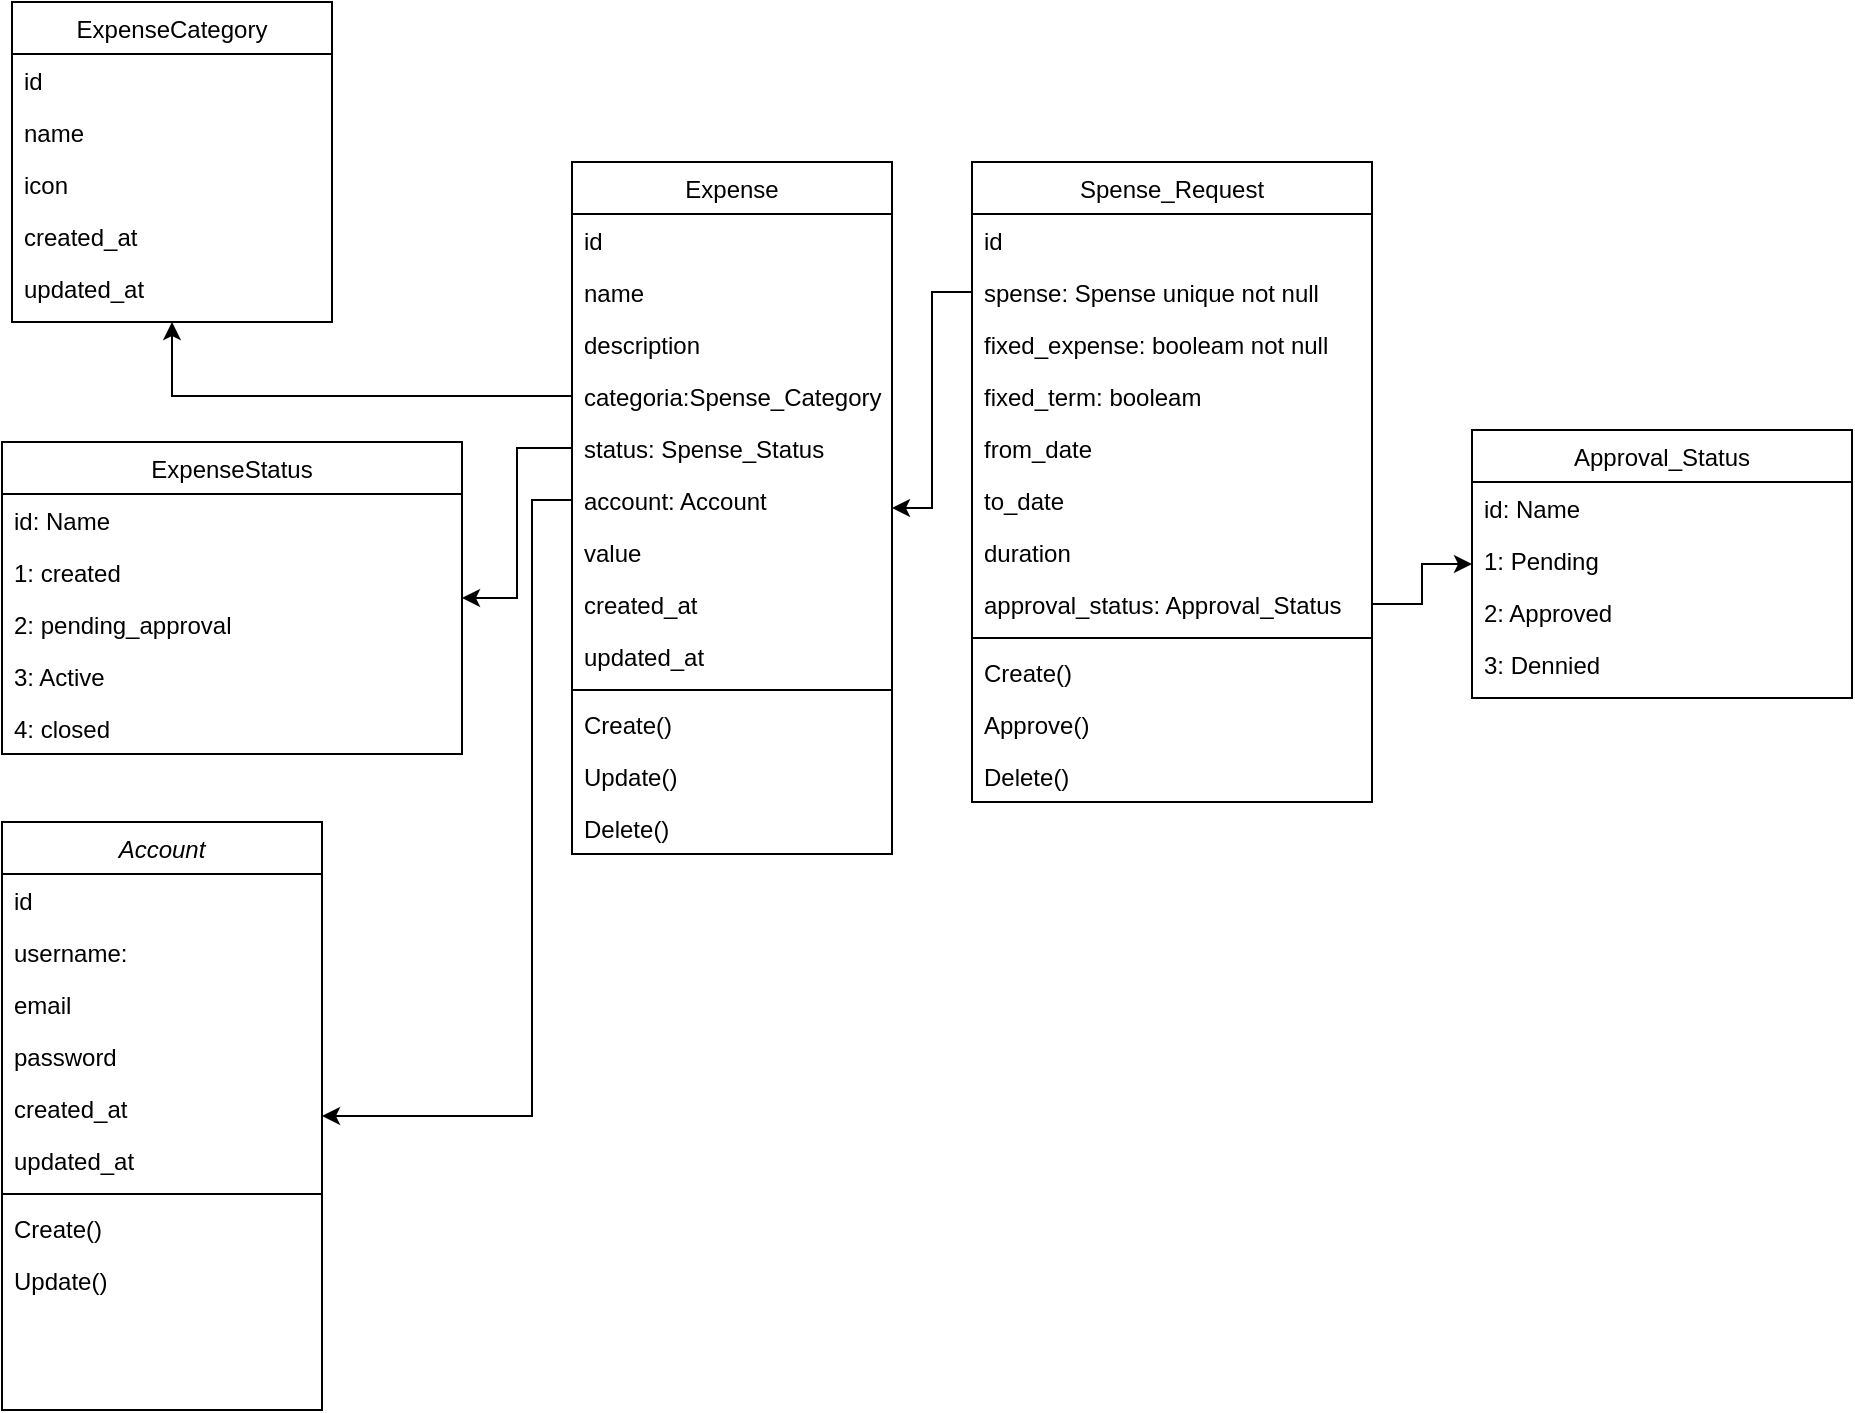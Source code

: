 <mxfile version="26.0.16">
  <diagram id="C5RBs43oDa-KdzZeNtuy" name="Page-1">
    <mxGraphModel dx="733" dy="437" grid="1" gridSize="10" guides="1" tooltips="1" connect="1" arrows="1" fold="1" page="1" pageScale="1" pageWidth="827" pageHeight="1169" math="0" shadow="0">
      <root>
        <mxCell id="WIyWlLk6GJQsqaUBKTNV-0" />
        <mxCell id="WIyWlLk6GJQsqaUBKTNV-1" parent="WIyWlLk6GJQsqaUBKTNV-0" />
        <mxCell id="zkfFHV4jXpPFQw0GAbJ--0" value="Account" style="swimlane;fontStyle=2;align=center;verticalAlign=top;childLayout=stackLayout;horizontal=1;startSize=26;horizontalStack=0;resizeParent=1;resizeLast=0;collapsible=1;marginBottom=0;rounded=0;shadow=0;strokeWidth=1;" parent="WIyWlLk6GJQsqaUBKTNV-1" vertex="1">
          <mxGeometry x="35" y="450" width="160" height="294" as="geometry">
            <mxRectangle x="70" y="480" width="160" height="26" as="alternateBounds" />
          </mxGeometry>
        </mxCell>
        <mxCell id="zkfFHV4jXpPFQw0GAbJ--1" value="id" style="text;align=left;verticalAlign=top;spacingLeft=4;spacingRight=4;overflow=hidden;rotatable=0;points=[[0,0.5],[1,0.5]];portConstraint=eastwest;" parent="zkfFHV4jXpPFQw0GAbJ--0" vertex="1">
          <mxGeometry y="26" width="160" height="26" as="geometry" />
        </mxCell>
        <mxCell id="zkfFHV4jXpPFQw0GAbJ--2" value="username:" style="text;align=left;verticalAlign=top;spacingLeft=4;spacingRight=4;overflow=hidden;rotatable=0;points=[[0,0.5],[1,0.5]];portConstraint=eastwest;rounded=0;shadow=0;html=0;" parent="zkfFHV4jXpPFQw0GAbJ--0" vertex="1">
          <mxGeometry y="52" width="160" height="26" as="geometry" />
        </mxCell>
        <mxCell id="zkfFHV4jXpPFQw0GAbJ--3" value="email" style="text;align=left;verticalAlign=top;spacingLeft=4;spacingRight=4;overflow=hidden;rotatable=0;points=[[0,0.5],[1,0.5]];portConstraint=eastwest;rounded=0;shadow=0;html=0;" parent="zkfFHV4jXpPFQw0GAbJ--0" vertex="1">
          <mxGeometry y="78" width="160" height="26" as="geometry" />
        </mxCell>
        <mxCell id="zkfFHV4jXpPFQw0GAbJ--5" value="password" style="text;align=left;verticalAlign=top;spacingLeft=4;spacingRight=4;overflow=hidden;rotatable=0;points=[[0,0.5],[1,0.5]];portConstraint=eastwest;" parent="zkfFHV4jXpPFQw0GAbJ--0" vertex="1">
          <mxGeometry y="104" width="160" height="26" as="geometry" />
        </mxCell>
        <mxCell id="mx2U4XrMSCrhuWmnTMc3-14" value="created_at" style="text;align=left;verticalAlign=top;spacingLeft=4;spacingRight=4;overflow=hidden;rotatable=0;points=[[0,0.5],[1,0.5]];portConstraint=eastwest;" parent="zkfFHV4jXpPFQw0GAbJ--0" vertex="1">
          <mxGeometry y="130" width="160" height="26" as="geometry" />
        </mxCell>
        <mxCell id="mx2U4XrMSCrhuWmnTMc3-13" value="updated_at" style="text;align=left;verticalAlign=top;spacingLeft=4;spacingRight=4;overflow=hidden;rotatable=0;points=[[0,0.5],[1,0.5]];portConstraint=eastwest;" parent="zkfFHV4jXpPFQw0GAbJ--0" vertex="1">
          <mxGeometry y="156" width="160" height="26" as="geometry" />
        </mxCell>
        <mxCell id="zkfFHV4jXpPFQw0GAbJ--4" value="" style="line;html=1;strokeWidth=1;align=left;verticalAlign=middle;spacingTop=-1;spacingLeft=3;spacingRight=3;rotatable=0;labelPosition=right;points=[];portConstraint=eastwest;" parent="zkfFHV4jXpPFQw0GAbJ--0" vertex="1">
          <mxGeometry y="182" width="160" height="8" as="geometry" />
        </mxCell>
        <mxCell id="6K_JBQKOD2oM8bFAcc76-9" value="Create()" style="text;align=left;verticalAlign=top;spacingLeft=4;spacingRight=4;overflow=hidden;rotatable=0;points=[[0,0.5],[1,0.5]];portConstraint=eastwest;" parent="zkfFHV4jXpPFQw0GAbJ--0" vertex="1">
          <mxGeometry y="190" width="160" height="26" as="geometry" />
        </mxCell>
        <mxCell id="6K_JBQKOD2oM8bFAcc76-3" value="Update()" style="text;align=left;verticalAlign=top;spacingLeft=4;spacingRight=4;overflow=hidden;rotatable=0;points=[[0,0.5],[1,0.5]];portConstraint=eastwest;rounded=0;shadow=0;html=0;" parent="zkfFHV4jXpPFQw0GAbJ--0" vertex="1">
          <mxGeometry y="216" width="160" height="26" as="geometry" />
        </mxCell>
        <mxCell id="zkfFHV4jXpPFQw0GAbJ--17" value="Expense" style="swimlane;fontStyle=0;align=center;verticalAlign=top;childLayout=stackLayout;horizontal=1;startSize=26;horizontalStack=0;resizeParent=1;resizeLast=0;collapsible=1;marginBottom=0;rounded=0;shadow=0;strokeWidth=1;" parent="WIyWlLk6GJQsqaUBKTNV-1" vertex="1">
          <mxGeometry x="320" y="120" width="160" height="346" as="geometry">
            <mxRectangle x="550" y="140" width="160" height="26" as="alternateBounds" />
          </mxGeometry>
        </mxCell>
        <mxCell id="zkfFHV4jXpPFQw0GAbJ--18" value="id" style="text;align=left;verticalAlign=top;spacingLeft=4;spacingRight=4;overflow=hidden;rotatable=0;points=[[0,0.5],[1,0.5]];portConstraint=eastwest;" parent="zkfFHV4jXpPFQw0GAbJ--17" vertex="1">
          <mxGeometry y="26" width="160" height="26" as="geometry" />
        </mxCell>
        <mxCell id="zkfFHV4jXpPFQw0GAbJ--19" value="name" style="text;align=left;verticalAlign=top;spacingLeft=4;spacingRight=4;overflow=hidden;rotatable=0;points=[[0,0.5],[1,0.5]];portConstraint=eastwest;rounded=0;shadow=0;html=0;" parent="zkfFHV4jXpPFQw0GAbJ--17" vertex="1">
          <mxGeometry y="52" width="160" height="26" as="geometry" />
        </mxCell>
        <mxCell id="KyPs0b00EE-XNdc4qA2e-38" value="description" style="text;align=left;verticalAlign=top;spacingLeft=4;spacingRight=4;overflow=hidden;rotatable=0;points=[[0,0.5],[1,0.5]];portConstraint=eastwest;rounded=0;shadow=0;html=0;" vertex="1" parent="zkfFHV4jXpPFQw0GAbJ--17">
          <mxGeometry y="78" width="160" height="26" as="geometry" />
        </mxCell>
        <mxCell id="zkfFHV4jXpPFQw0GAbJ--22" value="categoria:Spense_Category" style="text;align=left;verticalAlign=top;spacingLeft=4;spacingRight=4;overflow=hidden;rotatable=0;points=[[0,0.5],[1,0.5]];portConstraint=eastwest;rounded=0;shadow=0;html=0;" parent="zkfFHV4jXpPFQw0GAbJ--17" vertex="1">
          <mxGeometry y="104" width="160" height="26" as="geometry" />
        </mxCell>
        <mxCell id="KyPs0b00EE-XNdc4qA2e-37" value="status: Spense_Status" style="text;align=left;verticalAlign=top;spacingLeft=4;spacingRight=4;overflow=hidden;rotatable=0;points=[[0,0.5],[1,0.5]];portConstraint=eastwest;" vertex="1" parent="zkfFHV4jXpPFQw0GAbJ--17">
          <mxGeometry y="130" width="160" height="26" as="geometry" />
        </mxCell>
        <mxCell id="mx2U4XrMSCrhuWmnTMc3-45" value="account: Account" style="text;align=left;verticalAlign=top;spacingLeft=4;spacingRight=4;overflow=hidden;rotatable=0;points=[[0,0.5],[1,0.5]];portConstraint=eastwest;" parent="zkfFHV4jXpPFQw0GAbJ--17" vertex="1">
          <mxGeometry y="156" width="160" height="26" as="geometry" />
        </mxCell>
        <mxCell id="zkfFHV4jXpPFQw0GAbJ--20" value="value" style="text;align=left;verticalAlign=top;spacingLeft=4;spacingRight=4;overflow=hidden;rotatable=0;points=[[0,0.5],[1,0.5]];portConstraint=eastwest;rounded=0;shadow=0;html=0;" parent="zkfFHV4jXpPFQw0GAbJ--17" vertex="1">
          <mxGeometry y="182" width="160" height="26" as="geometry" />
        </mxCell>
        <mxCell id="mx2U4XrMSCrhuWmnTMc3-15" value="created_at" style="text;align=left;verticalAlign=top;spacingLeft=4;spacingRight=4;overflow=hidden;rotatable=0;points=[[0,0.5],[1,0.5]];portConstraint=eastwest;" parent="zkfFHV4jXpPFQw0GAbJ--17" vertex="1">
          <mxGeometry y="208" width="160" height="26" as="geometry" />
        </mxCell>
        <mxCell id="mx2U4XrMSCrhuWmnTMc3-16" value="updated_at" style="text;align=left;verticalAlign=top;spacingLeft=4;spacingRight=4;overflow=hidden;rotatable=0;points=[[0,0.5],[1,0.5]];portConstraint=eastwest;" parent="zkfFHV4jXpPFQw0GAbJ--17" vertex="1">
          <mxGeometry y="234" width="160" height="26" as="geometry" />
        </mxCell>
        <mxCell id="zkfFHV4jXpPFQw0GAbJ--23" value="" style="line;html=1;strokeWidth=1;align=left;verticalAlign=middle;spacingTop=-1;spacingLeft=3;spacingRight=3;rotatable=0;labelPosition=right;points=[];portConstraint=eastwest;" parent="zkfFHV4jXpPFQw0GAbJ--17" vertex="1">
          <mxGeometry y="260" width="160" height="8" as="geometry" />
        </mxCell>
        <mxCell id="mx2U4XrMSCrhuWmnTMc3-17" value="Create()" style="text;align=left;verticalAlign=top;spacingLeft=4;spacingRight=4;overflow=hidden;rotatable=0;points=[[0,0.5],[1,0.5]];portConstraint=eastwest;" parent="zkfFHV4jXpPFQw0GAbJ--17" vertex="1">
          <mxGeometry y="268" width="160" height="26" as="geometry" />
        </mxCell>
        <mxCell id="mx2U4XrMSCrhuWmnTMc3-18" value="Update()" style="text;align=left;verticalAlign=top;spacingLeft=4;spacingRight=4;overflow=hidden;rotatable=0;points=[[0,0.5],[1,0.5]];portConstraint=eastwest;rounded=0;shadow=0;html=0;" parent="zkfFHV4jXpPFQw0GAbJ--17" vertex="1">
          <mxGeometry y="294" width="160" height="26" as="geometry" />
        </mxCell>
        <mxCell id="KyPs0b00EE-XNdc4qA2e-35" value="Delete()" style="text;align=left;verticalAlign=top;spacingLeft=4;spacingRight=4;overflow=hidden;rotatable=0;points=[[0,0.5],[1,0.5]];portConstraint=eastwest;rounded=0;shadow=0;html=0;" vertex="1" parent="zkfFHV4jXpPFQw0GAbJ--17">
          <mxGeometry y="320" width="160" height="26" as="geometry" />
        </mxCell>
        <mxCell id="mx2U4XrMSCrhuWmnTMc3-0" value="ExpenseCategory" style="swimlane;fontStyle=0;align=center;verticalAlign=top;childLayout=stackLayout;horizontal=1;startSize=26;horizontalStack=0;resizeParent=1;resizeLast=0;collapsible=1;marginBottom=0;rounded=0;shadow=0;strokeWidth=1;" parent="WIyWlLk6GJQsqaUBKTNV-1" vertex="1">
          <mxGeometry x="40" y="40" width="160" height="160" as="geometry">
            <mxRectangle x="550" y="140" width="160" height="26" as="alternateBounds" />
          </mxGeometry>
        </mxCell>
        <mxCell id="KyPs0b00EE-XNdc4qA2e-6" value="id" style="text;align=left;verticalAlign=top;spacingLeft=4;spacingRight=4;overflow=hidden;rotatable=0;points=[[0,0.5],[1,0.5]];portConstraint=eastwest;" vertex="1" parent="mx2U4XrMSCrhuWmnTMc3-0">
          <mxGeometry y="26" width="160" height="26" as="geometry" />
        </mxCell>
        <mxCell id="KyPs0b00EE-XNdc4qA2e-9" value="name" style="text;align=left;verticalAlign=top;spacingLeft=4;spacingRight=4;overflow=hidden;rotatable=0;points=[[0,0.5],[1,0.5]];portConstraint=eastwest;" vertex="1" parent="mx2U4XrMSCrhuWmnTMc3-0">
          <mxGeometry y="52" width="160" height="26" as="geometry" />
        </mxCell>
        <mxCell id="KyPs0b00EE-XNdc4qA2e-10" value="icon" style="text;align=left;verticalAlign=top;spacingLeft=4;spacingRight=4;overflow=hidden;rotatable=0;points=[[0,0.5],[1,0.5]];portConstraint=eastwest;" vertex="1" parent="mx2U4XrMSCrhuWmnTMc3-0">
          <mxGeometry y="78" width="160" height="26" as="geometry" />
        </mxCell>
        <mxCell id="KyPs0b00EE-XNdc4qA2e-12" value="created_at" style="text;align=left;verticalAlign=top;spacingLeft=4;spacingRight=4;overflow=hidden;rotatable=0;points=[[0,0.5],[1,0.5]];portConstraint=eastwest;" vertex="1" parent="mx2U4XrMSCrhuWmnTMc3-0">
          <mxGeometry y="104" width="160" height="26" as="geometry" />
        </mxCell>
        <mxCell id="KyPs0b00EE-XNdc4qA2e-13" value="updated_at" style="text;align=left;verticalAlign=top;spacingLeft=4;spacingRight=4;overflow=hidden;rotatable=0;points=[[0,0.5],[1,0.5]];portConstraint=eastwest;" vertex="1" parent="mx2U4XrMSCrhuWmnTMc3-0">
          <mxGeometry y="130" width="160" height="26" as="geometry" />
        </mxCell>
        <mxCell id="mx2U4XrMSCrhuWmnTMc3-12" style="edgeStyle=orthogonalEdgeStyle;rounded=0;orthogonalLoop=1;jettySize=auto;html=1;exitX=0;exitY=0.5;exitDx=0;exitDy=0;" parent="WIyWlLk6GJQsqaUBKTNV-1" source="zkfFHV4jXpPFQw0GAbJ--22" target="mx2U4XrMSCrhuWmnTMc3-0" edge="1">
          <mxGeometry relative="1" as="geometry">
            <mxPoint x="360" y="-70" as="targetPoint" />
          </mxGeometry>
        </mxCell>
        <mxCell id="mx2U4XrMSCrhuWmnTMc3-41" value="ExpenseStatus" style="swimlane;fontStyle=0;align=center;verticalAlign=top;childLayout=stackLayout;horizontal=1;startSize=26;horizontalStack=0;resizeParent=1;resizeLast=0;collapsible=1;marginBottom=0;rounded=0;shadow=0;strokeWidth=1;" parent="WIyWlLk6GJQsqaUBKTNV-1" vertex="1">
          <mxGeometry x="35" y="260" width="230" height="156" as="geometry">
            <mxRectangle x="550" y="140" width="160" height="26" as="alternateBounds" />
          </mxGeometry>
        </mxCell>
        <mxCell id="KyPs0b00EE-XNdc4qA2e-34" value="id: Name" style="text;align=left;verticalAlign=top;spacingLeft=4;spacingRight=4;overflow=hidden;rotatable=0;points=[[0,0.5],[1,0.5]];portConstraint=eastwest;" vertex="1" parent="mx2U4XrMSCrhuWmnTMc3-41">
          <mxGeometry y="26" width="230" height="26" as="geometry" />
        </mxCell>
        <mxCell id="mx2U4XrMSCrhuWmnTMc3-43" value="1: created" style="text;align=left;verticalAlign=top;spacingLeft=4;spacingRight=4;overflow=hidden;rotatable=0;points=[[0,0.5],[1,0.5]];portConstraint=eastwest;" parent="mx2U4XrMSCrhuWmnTMc3-41" vertex="1">
          <mxGeometry y="52" width="230" height="26" as="geometry" />
        </mxCell>
        <mxCell id="KyPs0b00EE-XNdc4qA2e-0" value="2: pending_approval" style="text;align=left;verticalAlign=top;spacingLeft=4;spacingRight=4;overflow=hidden;rotatable=0;points=[[0,0.5],[1,0.5]];portConstraint=eastwest;" vertex="1" parent="mx2U4XrMSCrhuWmnTMc3-41">
          <mxGeometry y="78" width="230" height="26" as="geometry" />
        </mxCell>
        <mxCell id="KyPs0b00EE-XNdc4qA2e-1" value="3: Active" style="text;align=left;verticalAlign=top;spacingLeft=4;spacingRight=4;overflow=hidden;rotatable=0;points=[[0,0.5],[1,0.5]];portConstraint=eastwest;" vertex="1" parent="mx2U4XrMSCrhuWmnTMc3-41">
          <mxGeometry y="104" width="230" height="26" as="geometry" />
        </mxCell>
        <mxCell id="KyPs0b00EE-XNdc4qA2e-2" value="4: closed" style="text;align=left;verticalAlign=top;spacingLeft=4;spacingRight=4;overflow=hidden;rotatable=0;points=[[0,0.5],[1,0.5]];portConstraint=eastwest;" vertex="1" parent="mx2U4XrMSCrhuWmnTMc3-41">
          <mxGeometry y="130" width="230" height="26" as="geometry" />
        </mxCell>
        <mxCell id="mx2U4XrMSCrhuWmnTMc3-46" value="Spense_Request" style="swimlane;fontStyle=0;align=center;verticalAlign=top;childLayout=stackLayout;horizontal=1;startSize=26;horizontalStack=0;resizeParent=1;resizeLast=0;collapsible=1;marginBottom=0;rounded=0;shadow=0;strokeWidth=1;" parent="WIyWlLk6GJQsqaUBKTNV-1" vertex="1">
          <mxGeometry x="520" y="120" width="200" height="320" as="geometry">
            <mxRectangle x="550" y="140" width="160" height="26" as="alternateBounds" />
          </mxGeometry>
        </mxCell>
        <mxCell id="mx2U4XrMSCrhuWmnTMc3-47" value="id" style="text;align=left;verticalAlign=top;spacingLeft=4;spacingRight=4;overflow=hidden;rotatable=0;points=[[0,0.5],[1,0.5]];portConstraint=eastwest;" parent="mx2U4XrMSCrhuWmnTMc3-46" vertex="1">
          <mxGeometry y="26" width="200" height="26" as="geometry" />
        </mxCell>
        <mxCell id="mx2U4XrMSCrhuWmnTMc3-48" value="spense: Spense unique not null" style="text;align=left;verticalAlign=top;spacingLeft=4;spacingRight=4;overflow=hidden;rotatable=0;points=[[0,0.5],[1,0.5]];portConstraint=eastwest;" parent="mx2U4XrMSCrhuWmnTMc3-46" vertex="1">
          <mxGeometry y="52" width="200" height="26" as="geometry" />
        </mxCell>
        <mxCell id="KyPs0b00EE-XNdc4qA2e-51" value="fixed_expense: booleam not null" style="text;align=left;verticalAlign=top;spacingLeft=4;spacingRight=4;overflow=hidden;rotatable=0;points=[[0,0.5],[1,0.5]];portConstraint=eastwest;" vertex="1" parent="mx2U4XrMSCrhuWmnTMc3-46">
          <mxGeometry y="78" width="200" height="26" as="geometry" />
        </mxCell>
        <mxCell id="KyPs0b00EE-XNdc4qA2e-42" value="fixed_term: booleam" style="text;align=left;verticalAlign=top;spacingLeft=4;spacingRight=4;overflow=hidden;rotatable=0;points=[[0,0.5],[1,0.5]];portConstraint=eastwest;" vertex="1" parent="mx2U4XrMSCrhuWmnTMc3-46">
          <mxGeometry y="104" width="200" height="26" as="geometry" />
        </mxCell>
        <mxCell id="KyPs0b00EE-XNdc4qA2e-14" value="from_date" style="text;align=left;verticalAlign=top;spacingLeft=4;spacingRight=4;overflow=hidden;rotatable=0;points=[[0,0.5],[1,0.5]];portConstraint=eastwest;" vertex="1" parent="mx2U4XrMSCrhuWmnTMc3-46">
          <mxGeometry y="130" width="200" height="26" as="geometry" />
        </mxCell>
        <mxCell id="KyPs0b00EE-XNdc4qA2e-47" value="to_date" style="text;align=left;verticalAlign=top;spacingLeft=4;spacingRight=4;overflow=hidden;rotatable=0;points=[[0,0.5],[1,0.5]];portConstraint=eastwest;" vertex="1" parent="mx2U4XrMSCrhuWmnTMc3-46">
          <mxGeometry y="156" width="200" height="26" as="geometry" />
        </mxCell>
        <mxCell id="KyPs0b00EE-XNdc4qA2e-15" value="duration" style="text;align=left;verticalAlign=top;spacingLeft=4;spacingRight=4;overflow=hidden;rotatable=0;points=[[0,0.5],[1,0.5]];portConstraint=eastwest;" vertex="1" parent="mx2U4XrMSCrhuWmnTMc3-46">
          <mxGeometry y="182" width="200" height="26" as="geometry" />
        </mxCell>
        <mxCell id="KyPs0b00EE-XNdc4qA2e-18" value="approval_status: Approval_Status" style="text;align=left;verticalAlign=top;spacingLeft=4;spacingRight=4;overflow=hidden;rotatable=0;points=[[0,0.5],[1,0.5]];portConstraint=eastwest;" vertex="1" parent="mx2U4XrMSCrhuWmnTMc3-46">
          <mxGeometry y="208" width="200" height="26" as="geometry" />
        </mxCell>
        <mxCell id="KyPs0b00EE-XNdc4qA2e-30" value="" style="line;html=1;strokeWidth=1;align=left;verticalAlign=middle;spacingTop=-1;spacingLeft=3;spacingRight=3;rotatable=0;labelPosition=right;points=[];portConstraint=eastwest;" vertex="1" parent="mx2U4XrMSCrhuWmnTMc3-46">
          <mxGeometry y="234" width="200" height="8" as="geometry" />
        </mxCell>
        <mxCell id="KyPs0b00EE-XNdc4qA2e-31" value="Create()" style="text;align=left;verticalAlign=top;spacingLeft=4;spacingRight=4;overflow=hidden;rotatable=0;points=[[0,0.5],[1,0.5]];portConstraint=eastwest;" vertex="1" parent="mx2U4XrMSCrhuWmnTMc3-46">
          <mxGeometry y="242" width="200" height="26" as="geometry" />
        </mxCell>
        <mxCell id="KyPs0b00EE-XNdc4qA2e-32" value="Approve()" style="text;align=left;verticalAlign=top;spacingLeft=4;spacingRight=4;overflow=hidden;rotatable=0;points=[[0,0.5],[1,0.5]];portConstraint=eastwest;rounded=0;shadow=0;html=0;" vertex="1" parent="mx2U4XrMSCrhuWmnTMc3-46">
          <mxGeometry y="268" width="200" height="26" as="geometry" />
        </mxCell>
        <mxCell id="KyPs0b00EE-XNdc4qA2e-36" value="Delete()" style="text;align=left;verticalAlign=top;spacingLeft=4;spacingRight=4;overflow=hidden;rotatable=0;points=[[0,0.5],[1,0.5]];portConstraint=eastwest;rounded=0;shadow=0;html=0;" vertex="1" parent="mx2U4XrMSCrhuWmnTMc3-46">
          <mxGeometry y="294" width="200" height="26" as="geometry" />
        </mxCell>
        <mxCell id="KyPs0b00EE-XNdc4qA2e-3" style="edgeStyle=orthogonalEdgeStyle;rounded=0;orthogonalLoop=1;jettySize=auto;html=1;" edge="1" parent="WIyWlLk6GJQsqaUBKTNV-1" source="KyPs0b00EE-XNdc4qA2e-37" target="mx2U4XrMSCrhuWmnTMc3-41">
          <mxGeometry relative="1" as="geometry" />
        </mxCell>
        <mxCell id="KyPs0b00EE-XNdc4qA2e-19" value="Approval_Status" style="swimlane;fontStyle=0;align=center;verticalAlign=top;childLayout=stackLayout;horizontal=1;startSize=26;horizontalStack=0;resizeParent=1;resizeLast=0;collapsible=1;marginBottom=0;rounded=0;shadow=0;strokeWidth=1;" vertex="1" parent="WIyWlLk6GJQsqaUBKTNV-1">
          <mxGeometry x="770" y="254" width="190" height="134" as="geometry">
            <mxRectangle x="550" y="140" width="160" height="26" as="alternateBounds" />
          </mxGeometry>
        </mxCell>
        <mxCell id="KyPs0b00EE-XNdc4qA2e-33" value="id: Name" style="text;align=left;verticalAlign=top;spacingLeft=4;spacingRight=4;overflow=hidden;rotatable=0;points=[[0,0.5],[1,0.5]];portConstraint=eastwest;" vertex="1" parent="KyPs0b00EE-XNdc4qA2e-19">
          <mxGeometry y="26" width="190" height="26" as="geometry" />
        </mxCell>
        <mxCell id="KyPs0b00EE-XNdc4qA2e-27" value="1: Pending" style="text;align=left;verticalAlign=top;spacingLeft=4;spacingRight=4;overflow=hidden;rotatable=0;points=[[0,0.5],[1,0.5]];portConstraint=eastwest;" vertex="1" parent="KyPs0b00EE-XNdc4qA2e-19">
          <mxGeometry y="52" width="190" height="26" as="geometry" />
        </mxCell>
        <mxCell id="KyPs0b00EE-XNdc4qA2e-21" value="2: Approved" style="text;align=left;verticalAlign=top;spacingLeft=4;spacingRight=4;overflow=hidden;rotatable=0;points=[[0,0.5],[1,0.5]];portConstraint=eastwest;" vertex="1" parent="KyPs0b00EE-XNdc4qA2e-19">
          <mxGeometry y="78" width="190" height="26" as="geometry" />
        </mxCell>
        <mxCell id="KyPs0b00EE-XNdc4qA2e-22" value="3: Dennied" style="text;align=left;verticalAlign=top;spacingLeft=4;spacingRight=4;overflow=hidden;rotatable=0;points=[[0,0.5],[1,0.5]];portConstraint=eastwest;" vertex="1" parent="KyPs0b00EE-XNdc4qA2e-19">
          <mxGeometry y="104" width="190" height="26" as="geometry" />
        </mxCell>
        <mxCell id="KyPs0b00EE-XNdc4qA2e-28" style="edgeStyle=orthogonalEdgeStyle;rounded=0;orthogonalLoop=1;jettySize=auto;html=1;" edge="1" parent="WIyWlLk6GJQsqaUBKTNV-1" source="KyPs0b00EE-XNdc4qA2e-18" target="KyPs0b00EE-XNdc4qA2e-19">
          <mxGeometry relative="1" as="geometry" />
        </mxCell>
        <mxCell id="KyPs0b00EE-XNdc4qA2e-29" style="edgeStyle=orthogonalEdgeStyle;rounded=0;orthogonalLoop=1;jettySize=auto;html=1;" edge="1" parent="WIyWlLk6GJQsqaUBKTNV-1" source="mx2U4XrMSCrhuWmnTMc3-48" target="zkfFHV4jXpPFQw0GAbJ--17">
          <mxGeometry relative="1" as="geometry" />
        </mxCell>
        <mxCell id="KyPs0b00EE-XNdc4qA2e-46" style="edgeStyle=orthogonalEdgeStyle;rounded=0;orthogonalLoop=1;jettySize=auto;html=1;" edge="1" parent="WIyWlLk6GJQsqaUBKTNV-1" source="mx2U4XrMSCrhuWmnTMc3-45" target="zkfFHV4jXpPFQw0GAbJ--0">
          <mxGeometry relative="1" as="geometry">
            <Array as="points">
              <mxPoint x="300" y="289" />
              <mxPoint x="300" y="597" />
            </Array>
          </mxGeometry>
        </mxCell>
      </root>
    </mxGraphModel>
  </diagram>
</mxfile>

